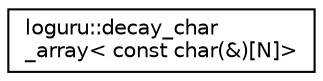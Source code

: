 digraph "Graphical Class Hierarchy"
{
  edge [fontname="Helvetica",fontsize="10",labelfontname="Helvetica",labelfontsize="10"];
  node [fontname="Helvetica",fontsize="10",shape=record];
  rankdir="LR";
  Node0 [label="loguru::decay_char\l_array\< const char(&)[N]\>",height=0.2,width=0.4,color="black", fillcolor="white", style="filled",URL="$structloguru_1_1decay__char__array_3_01const_01char_07_6_08[_n]_4.html"];
}
